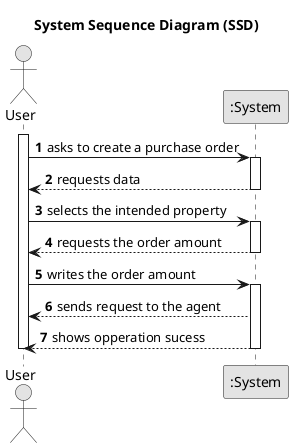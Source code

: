 @startuml
skinparam monochrome true
skinparam packageStyle rectangle
skinparam shadowing false

title System Sequence Diagram (SSD)

autonumber

actor "User" as Person
participant ":System" as System

activate Person

    Person -> System : asks to create a purchase order
    activate System
        System --> Person : requests data
    deactivate System

    Person -> System : selects the intended property
    activate System
        System --> Person : requests the order amount
    deactivate System

    Person -> System : writes the order amount
    activate System
        System --> Person : sends request to the agent
        System --> Person : shows opperation sucess
    deactivate System

deactivate Person
@enduml